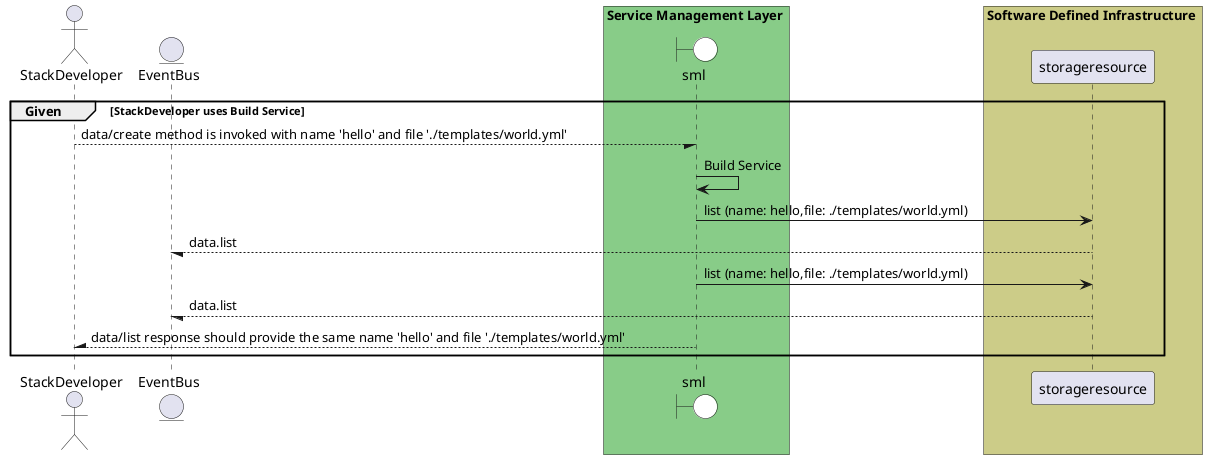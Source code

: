 @startuml


actor "StackDeveloper"


entity EventBus

box Service Management Layer #88cc88
    boundary sml #white
end box


box Software Defined Infrastructure #cccc88
            participant storageresource
    end box

group Given [StackDeveloper uses Build Service]

"StackDeveloper" --/ sml: data/create method is invoked with name &#39;hello&#39; and file &#39;./templates/world.yml&#39;
"sml" -> sml: Build Service

    sml -> "storageresource": list (name: hello,file: ./templates/world.yml)

    "storageresource" --/ EventBus: data.list

    sml -> "storageresource": list (name: hello,file: ./templates/world.yml)

    "storageresource" --/ EventBus: data.list



"StackDeveloper" /-- sml: data/list response should provide the same name &#39;hello&#39; and file &#39;./templates/world.yml&#39;


end

@enduml
